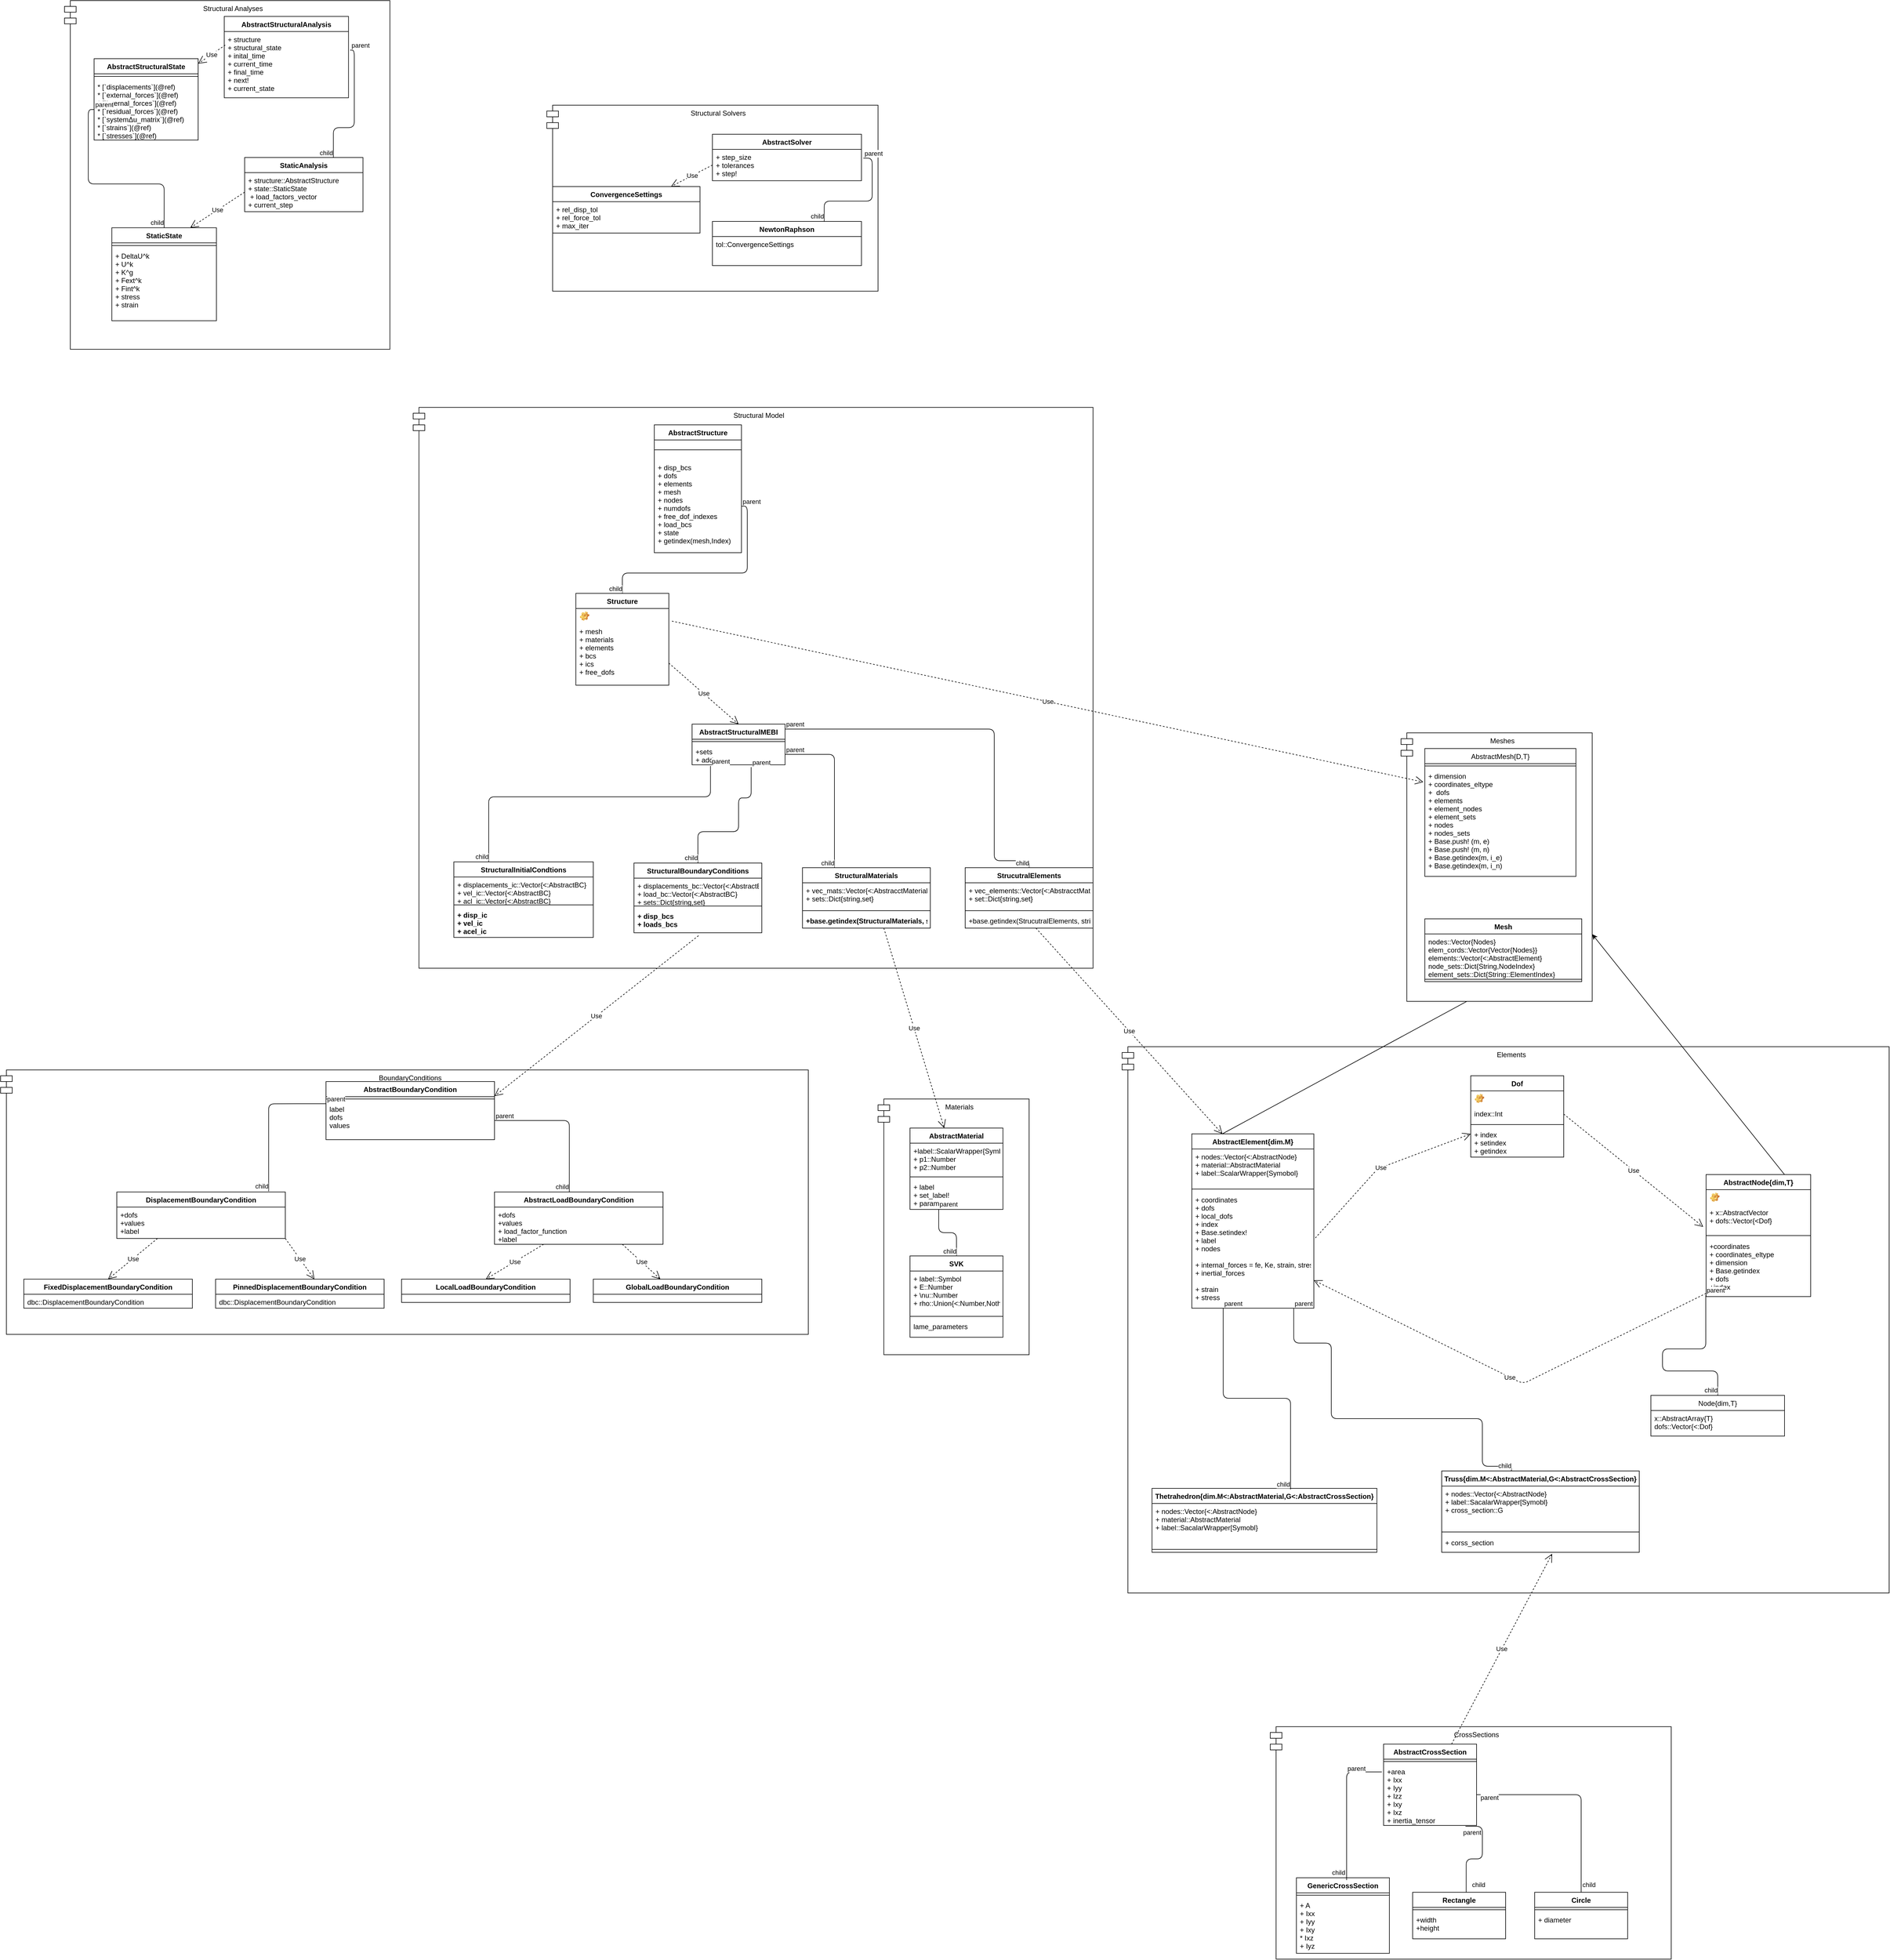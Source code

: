 <mxfile>
    <diagram id="p5oT_w4WisO8LpBpw2j3" name="Page-1">
        <mxGraphModel dx="3570" dy="2774" grid="1" gridSize="10" guides="1" tooltips="1" connect="1" arrows="1" fold="1" page="1" pageScale="1" pageWidth="850" pageHeight="1100" math="0" shadow="0">
            <root>
                <mxCell id="0"/>
                <mxCell id="1" parent="0"/>
                <mxCell id="379" value="Structural Model" style="shape=module;align=left;spacingLeft=20;align=center;verticalAlign=top;" parent="1" vertex="1">
                    <mxGeometry x="-610" y="-1100" width="1170" height="965" as="geometry"/>
                </mxCell>
                <mxCell id="227" value="BoundaryConditions&#10;" style="shape=module;align=left;spacingLeft=20;align=center;verticalAlign=top;" parent="1" vertex="1">
                    <mxGeometry x="-1320" y="40" width="1390" height="455" as="geometry"/>
                </mxCell>
                <mxCell id="138" value="Elements" style="shape=module;align=left;spacingLeft=20;align=center;verticalAlign=top;" parent="1" vertex="1">
                    <mxGeometry x="610" width="1320" height="940" as="geometry"/>
                </mxCell>
                <mxCell id="43" value="Dof" style="swimlane;fontStyle=1;align=center;verticalAlign=top;childLayout=stackLayout;horizontal=1;startSize=26;horizontalStack=0;resizeParent=1;resizeParentMax=0;resizeLast=0;collapsible=1;marginBottom=0;" parent="1" vertex="1">
                    <mxGeometry x="1210" y="50" width="160" height="140" as="geometry"/>
                </mxCell>
                <mxCell id="373" value="" style="label;fontStyle=0;strokeColor=none;fillColor=none;align=left;verticalAlign=top;overflow=hidden;spacingLeft=28;spacingRight=4;rotatable=0;points=[[0,0.5],[1,0.5]];portConstraint=eastwest;imageWidth=16;imageHeight=16;image=img/clipart/Gear_128x128.png" parent="43" vertex="1">
                    <mxGeometry y="26" width="160" height="26" as="geometry"/>
                </mxCell>
                <mxCell id="44" value="index::Int&#10;" style="text;strokeColor=none;fillColor=none;align=left;verticalAlign=top;spacingLeft=4;spacingRight=4;overflow=hidden;rotatable=0;points=[[0,0.5],[1,0.5]];portConstraint=eastwest;" parent="43" vertex="1">
                    <mxGeometry y="52" width="160" height="28" as="geometry"/>
                </mxCell>
                <mxCell id="45" value="" style="line;strokeWidth=1;fillColor=none;align=left;verticalAlign=middle;spacingTop=-1;spacingLeft=3;spacingRight=3;rotatable=0;labelPosition=right;points=[];portConstraint=eastwest;strokeColor=inherit;" parent="43" vertex="1">
                    <mxGeometry y="80" width="160" height="8" as="geometry"/>
                </mxCell>
                <mxCell id="46" value="+ index&#10;+ setindex&#10;+ getindex" style="text;strokeColor=none;fillColor=none;align=left;verticalAlign=top;spacingLeft=4;spacingRight=4;overflow=hidden;rotatable=0;points=[[0,0.5],[1,0.5]];portConstraint=eastwest;" parent="43" vertex="1">
                    <mxGeometry y="88" width="160" height="52" as="geometry"/>
                </mxCell>
                <mxCell id="151" style="edgeStyle=none;html=1;exitX=0.75;exitY=0;exitDx=0;exitDy=0;entryX=1;entryY=0.75;entryDx=0;entryDy=0;" parent="1" source="49" target="137" edge="1">
                    <mxGeometry relative="1" as="geometry"/>
                </mxCell>
                <mxCell id="49" value="AbstractNode{dim,T}" style="swimlane;fontStyle=1;align=center;verticalAlign=top;childLayout=stackLayout;horizontal=1;startSize=26;horizontalStack=0;resizeParent=1;resizeParentMax=0;resizeLast=0;collapsible=1;marginBottom=0;" parent="1" vertex="1">
                    <mxGeometry x="1615" y="220" width="180" height="210" as="geometry"/>
                </mxCell>
                <mxCell id="250" value="" style="label;fontStyle=0;strokeColor=none;fillColor=none;align=left;verticalAlign=top;overflow=hidden;spacingLeft=28;spacingRight=4;rotatable=0;points=[[0,0.5],[1,0.5]];portConstraint=eastwest;imageWidth=16;imageHeight=16;image=img/clipart/Gear_128x128.png" parent="49" vertex="1">
                    <mxGeometry y="26" width="180" height="26" as="geometry"/>
                </mxCell>
                <mxCell id="50" value="+ x::AbstractVector&#10;+ dofs::Vector{&lt;Dof}&#10;" style="text;strokeColor=none;fillColor=none;align=left;verticalAlign=top;spacingLeft=4;spacingRight=4;overflow=hidden;rotatable=0;points=[[0,0.5],[1,0.5]];portConstraint=eastwest;" parent="49" vertex="1">
                    <mxGeometry y="52" width="180" height="48" as="geometry"/>
                </mxCell>
                <mxCell id="51" value="" style="line;strokeWidth=1;fillColor=none;align=left;verticalAlign=middle;spacingTop=-1;spacingLeft=3;spacingRight=3;rotatable=0;labelPosition=right;points=[];portConstraint=eastwest;strokeColor=inherit;" parent="49" vertex="1">
                    <mxGeometry y="100" width="180" height="10" as="geometry"/>
                </mxCell>
                <mxCell id="52" value="+coordinates&#10;+ coordinates_eltype&#10;+ dimension&#10;+ Base.getindex&#10;+ dofs&#10;+index&#10;" style="text;strokeColor=none;fillColor=none;align=left;verticalAlign=top;spacingLeft=4;spacingRight=4;overflow=hidden;rotatable=0;points=[[0,0.5],[1,0.5]];portConstraint=eastwest;" parent="49" vertex="1">
                    <mxGeometry y="110" width="180" height="100" as="geometry"/>
                </mxCell>
                <mxCell id="57" value="Node{dim,T}" style="swimlane;fontStyle=0;childLayout=stackLayout;horizontal=1;startSize=26;fillColor=none;horizontalStack=0;resizeParent=1;resizeParentMax=0;resizeLast=0;collapsible=1;marginBottom=0;" parent="1" vertex="1">
                    <mxGeometry x="1520" y="600" width="230" height="70" as="geometry"/>
                </mxCell>
                <mxCell id="58" value="    x::AbstractArray{T}&#10;    dofs::Vector{&lt;:Dof}&#10;" style="text;strokeColor=none;fillColor=none;align=left;verticalAlign=top;spacingLeft=4;spacingRight=4;overflow=hidden;rotatable=0;points=[[0,0.5],[1,0.5]];portConstraint=eastwest;" parent="57" vertex="1">
                    <mxGeometry y="26" width="230" height="44" as="geometry"/>
                </mxCell>
                <mxCell id="144" style="edgeStyle=none;html=1;exitX=0.25;exitY=0;exitDx=0;exitDy=0;entryX=0.5;entryY=1;entryDx=0;entryDy=0;" parent="1" source="63" target="6" edge="1">
                    <mxGeometry relative="1" as="geometry">
                        <mxPoint x="1110" y="-90" as="targetPoint"/>
                    </mxGeometry>
                </mxCell>
                <mxCell id="63" value="AbstractElement{dim.M}" style="swimlane;fontStyle=1;align=center;verticalAlign=top;childLayout=stackLayout;horizontal=1;startSize=26;horizontalStack=0;resizeParent=1;resizeParentMax=0;resizeLast=0;collapsible=1;marginBottom=0;" parent="1" vertex="1">
                    <mxGeometry x="730" y="150" width="210" height="300" as="geometry"/>
                </mxCell>
                <mxCell id="64" value="+ nodes::Vector{&lt;:AbstractNode}&#10;+ material::AbstractMaterial&#10;+ label::ScalarWrapper{Symobol}" style="text;strokeColor=none;fillColor=none;align=left;verticalAlign=top;spacingLeft=4;spacingRight=4;overflow=hidden;rotatable=0;points=[[0,0.5],[1,0.5]];portConstraint=eastwest;" parent="63" vertex="1">
                    <mxGeometry y="26" width="210" height="64" as="geometry"/>
                </mxCell>
                <mxCell id="65" value="" style="line;strokeWidth=1;fillColor=none;align=left;verticalAlign=middle;spacingTop=-1;spacingLeft=3;spacingRight=3;rotatable=0;labelPosition=right;points=[];portConstraint=eastwest;strokeColor=inherit;" parent="63" vertex="1">
                    <mxGeometry y="90" width="210" height="10" as="geometry"/>
                </mxCell>
                <mxCell id="66" value="+ coordinates&#10;+ dofs&#10;+ local_dofs&#10;+ index&#10;+ Base.setindex!&#10;+ label&#10;+ nodes&#10;&#10;+ internal_forces = fe, Ke, strain, stress&#10;+ inertial_forces&#10;&#10;+ strain&#10;+ stress&#10;" style="text;strokeColor=none;fillColor=none;align=left;verticalAlign=top;spacingLeft=4;spacingRight=4;overflow=hidden;rotatable=0;points=[[0,0.5],[1,0.5]];portConstraint=eastwest;fontStyle=0" parent="63" vertex="1">
                    <mxGeometry y="100" width="210" height="200" as="geometry"/>
                </mxCell>
                <mxCell id="68" value="Truss{dim.M&lt;:AbstractMaterial,G&lt;:AbstractCrossSection}" style="swimlane;fontStyle=1;align=center;verticalAlign=top;childLayout=stackLayout;horizontal=1;startSize=26;horizontalStack=0;resizeParent=1;resizeParentMax=0;resizeLast=0;collapsible=1;marginBottom=0;" parent="1" vertex="1">
                    <mxGeometry x="1160" y="730" width="340" height="140" as="geometry"/>
                </mxCell>
                <mxCell id="69" value="+ nodes::Vector{&lt;:AbstractNode}&#10;+ label::SacalarWrapper[Symobl}&#10;+ cross_section::G" style="text;strokeColor=none;fillColor=none;align=left;verticalAlign=top;spacingLeft=4;spacingRight=4;overflow=hidden;rotatable=0;points=[[0,0.5],[1,0.5]];portConstraint=eastwest;" parent="68" vertex="1">
                    <mxGeometry y="26" width="340" height="74" as="geometry"/>
                </mxCell>
                <mxCell id="70" value="" style="line;strokeWidth=1;fillColor=none;align=left;verticalAlign=middle;spacingTop=-1;spacingLeft=3;spacingRight=3;rotatable=0;labelPosition=right;points=[];portConstraint=eastwest;strokeColor=inherit;" parent="68" vertex="1">
                    <mxGeometry y="100" width="340" height="10" as="geometry"/>
                </mxCell>
                <mxCell id="71" value="+ corss_section" style="text;strokeColor=none;fillColor=none;align=left;verticalAlign=top;spacingLeft=4;spacingRight=4;overflow=hidden;rotatable=0;points=[[0,0.5],[1,0.5]];portConstraint=eastwest;fontStyle=0" parent="68" vertex="1">
                    <mxGeometry y="110" width="340" height="30" as="geometry"/>
                </mxCell>
                <mxCell id="126" value="Thetrahedron{dim.M&lt;:AbstractMaterial,G&lt;:AbstractCrossSection}" style="swimlane;fontStyle=1;align=center;verticalAlign=top;childLayout=stackLayout;horizontal=1;startSize=26;horizontalStack=0;resizeParent=1;resizeParentMax=0;resizeLast=0;collapsible=1;marginBottom=0;" parent="1" vertex="1">
                    <mxGeometry x="661.5" y="760" width="387" height="110" as="geometry">
                        <mxRectangle x="661.5" y="760" width="420" height="30" as="alternateBounds"/>
                    </mxGeometry>
                </mxCell>
                <mxCell id="127" value="+ nodes::Vector{&lt;:AbstractNode}&#10;+ material::AbstractMaterial&#10;+ label::SacalarWrapper[Symobl}" style="text;strokeColor=none;fillColor=none;align=left;verticalAlign=top;spacingLeft=4;spacingRight=4;overflow=hidden;rotatable=0;points=[[0,0.5],[1,0.5]];portConstraint=eastwest;" parent="126" vertex="1">
                    <mxGeometry y="26" width="387" height="74" as="geometry"/>
                </mxCell>
                <mxCell id="128" value="" style="line;strokeWidth=1;fillColor=none;align=left;verticalAlign=middle;spacingTop=-1;spacingLeft=3;spacingRight=3;rotatable=0;labelPosition=right;points=[];portConstraint=eastwest;strokeColor=inherit;" parent="126" vertex="1">
                    <mxGeometry y="100" width="387" height="10" as="geometry"/>
                </mxCell>
                <mxCell id="156" value="AbstractStructuralMEBI" style="swimlane;fontStyle=1;align=center;verticalAlign=top;childLayout=stackLayout;horizontal=1;startSize=26;horizontalStack=0;resizeParent=1;resizeParentMax=0;resizeLast=0;collapsible=1;marginBottom=0;" parent="1" vertex="1">
                    <mxGeometry x="-130" y="-555" width="160" height="70" as="geometry"/>
                </mxCell>
                <mxCell id="158" value="" style="line;strokeWidth=1;fillColor=none;align=left;verticalAlign=middle;spacingTop=-1;spacingLeft=3;spacingRight=3;rotatable=0;labelPosition=right;points=[];portConstraint=eastwest;strokeColor=inherit;" parent="156" vertex="1">
                    <mxGeometry y="26" width="160" height="8" as="geometry"/>
                </mxCell>
                <mxCell id="159" value="+sets&#10;+ add_set" style="text;strokeColor=none;fillColor=none;align=left;verticalAlign=top;spacingLeft=4;spacingRight=4;overflow=hidden;rotatable=0;points=[[0,0.5],[1,0.5]];portConstraint=eastwest;" parent="156" vertex="1">
                    <mxGeometry y="34" width="160" height="36" as="geometry"/>
                </mxCell>
                <mxCell id="165" value="" style="group" parent="1" vertex="1" connectable="0">
                    <mxGeometry x="865" y="1170" width="690" height="400" as="geometry"/>
                </mxCell>
                <mxCell id="124" value="CrossSections" style="shape=module;align=left;spacingLeft=20;align=center;verticalAlign=top;" parent="165" vertex="1">
                    <mxGeometry width="690" height="400" as="geometry"/>
                </mxCell>
                <mxCell id="104" value="AbstractCrossSection" style="swimlane;fontStyle=1;align=center;verticalAlign=top;childLayout=stackLayout;horizontal=1;startSize=26;horizontalStack=0;resizeParent=1;resizeParentMax=0;resizeLast=0;collapsible=1;marginBottom=0;" parent="165" vertex="1">
                    <mxGeometry x="195" y="30" width="160" height="140" as="geometry"/>
                </mxCell>
                <mxCell id="106" value="" style="line;strokeWidth=1;fillColor=none;align=left;verticalAlign=middle;spacingTop=-1;spacingLeft=3;spacingRight=3;rotatable=0;labelPosition=right;points=[];portConstraint=eastwest;strokeColor=inherit;" parent="104" vertex="1">
                    <mxGeometry y="26" width="160" height="8" as="geometry"/>
                </mxCell>
                <mxCell id="107" value="+area&#10;+ Ixx&#10;+ Iyy&#10;+ Izz&#10;+ Ixy&#10;+ Ixz&#10;+ inertia_tensor&#10;" style="text;strokeColor=none;fillColor=none;align=left;verticalAlign=top;spacingLeft=4;spacingRight=4;overflow=hidden;rotatable=0;points=[[0,0.5],[1,0.5]];portConstraint=eastwest;" parent="104" vertex="1">
                    <mxGeometry y="34" width="160" height="106" as="geometry"/>
                </mxCell>
                <mxCell id="108" value="GenericCrossSection" style="swimlane;fontStyle=1;align=center;verticalAlign=top;childLayout=stackLayout;horizontal=1;startSize=26;horizontalStack=0;resizeParent=1;resizeParentMax=0;resizeLast=0;collapsible=1;marginBottom=0;" parent="165" vertex="1">
                    <mxGeometry x="45" y="260" width="160" height="130" as="geometry"/>
                </mxCell>
                <mxCell id="109" value="" style="line;strokeWidth=1;fillColor=none;align=left;verticalAlign=middle;spacingTop=-1;spacingLeft=3;spacingRight=3;rotatable=0;labelPosition=right;points=[];portConstraint=eastwest;strokeColor=inherit;" parent="108" vertex="1">
                    <mxGeometry y="26" width="160" height="8" as="geometry"/>
                </mxCell>
                <mxCell id="110" value="+ A&#10;+ Ixx&#10;+ Iyy&#10;+ Ixy&#10;* Ixz&#10;+ Iyz" style="text;strokeColor=none;fillColor=none;align=left;verticalAlign=top;spacingLeft=4;spacingRight=4;overflow=hidden;rotatable=0;points=[[0,0.5],[1,0.5]];portConstraint=eastwest;" parent="108" vertex="1">
                    <mxGeometry y="34" width="160" height="96" as="geometry"/>
                </mxCell>
                <mxCell id="112" value="Rectangle" style="swimlane;fontStyle=1;align=center;verticalAlign=top;childLayout=stackLayout;horizontal=1;startSize=26;horizontalStack=0;resizeParent=1;resizeParentMax=0;resizeLast=0;collapsible=1;marginBottom=0;" parent="165" vertex="1">
                    <mxGeometry x="245" y="285" width="160" height="80" as="geometry"/>
                </mxCell>
                <mxCell id="113" value="" style="line;strokeWidth=1;fillColor=none;align=left;verticalAlign=middle;spacingTop=-1;spacingLeft=3;spacingRight=3;rotatable=0;labelPosition=right;points=[];portConstraint=eastwest;strokeColor=inherit;" parent="112" vertex="1">
                    <mxGeometry y="26" width="160" height="8" as="geometry"/>
                </mxCell>
                <mxCell id="114" value="+width&#10;+height" style="text;strokeColor=none;fillColor=none;align=left;verticalAlign=top;spacingLeft=4;spacingRight=4;overflow=hidden;rotatable=0;points=[[0,0.5],[1,0.5]];portConstraint=eastwest;" parent="112" vertex="1">
                    <mxGeometry y="34" width="160" height="46" as="geometry"/>
                </mxCell>
                <mxCell id="116" value="Circle" style="swimlane;fontStyle=1;align=center;verticalAlign=top;childLayout=stackLayout;horizontal=1;startSize=26;horizontalStack=0;resizeParent=1;resizeParentMax=0;resizeLast=0;collapsible=1;marginBottom=0;" parent="165" vertex="1">
                    <mxGeometry x="455" y="285" width="160" height="80" as="geometry"/>
                </mxCell>
                <mxCell id="117" value="" style="line;strokeWidth=1;fillColor=none;align=left;verticalAlign=middle;spacingTop=-1;spacingLeft=3;spacingRight=3;rotatable=0;labelPosition=right;points=[];portConstraint=eastwest;strokeColor=inherit;" parent="116" vertex="1">
                    <mxGeometry y="26" width="160" height="8" as="geometry"/>
                </mxCell>
                <mxCell id="118" value="+ diameter" style="text;strokeColor=none;fillColor=none;align=left;verticalAlign=top;spacingLeft=4;spacingRight=4;overflow=hidden;rotatable=0;points=[[0,0.5],[1,0.5]];portConstraint=eastwest;" parent="116" vertex="1">
                    <mxGeometry y="34" width="160" height="46" as="geometry"/>
                </mxCell>
                <mxCell id="312" value="" style="endArrow=none;html=1;edgeStyle=orthogonalEdgeStyle;entryX=-0.019;entryY=0.131;entryDx=0;entryDy=0;entryPerimeter=0;exitX=0.54;exitY=0.031;exitDx=0;exitDy=0;exitPerimeter=0;" parent="165" source="108" target="107" edge="1">
                    <mxGeometry relative="1" as="geometry">
                        <mxPoint x="160" as="sourcePoint"/>
                        <mxPoint x="320" as="targetPoint"/>
                    </mxGeometry>
                </mxCell>
                <mxCell id="313" value="parent" style="edgeLabel;resizable=0;html=1;align=left;verticalAlign=bottom;" parent="312" connectable="0" vertex="1">
                    <mxGeometry x="-1" relative="1" as="geometry">
                        <mxPoint y="-184" as="offset"/>
                    </mxGeometry>
                </mxCell>
                <mxCell id="314" value="child" style="edgeLabel;resizable=0;html=1;align=right;verticalAlign=bottom;" parent="312" connectable="0" vertex="1">
                    <mxGeometry x="1" relative="1" as="geometry">
                        <mxPoint x="-62" y="182" as="offset"/>
                    </mxGeometry>
                </mxCell>
                <mxCell id="315" value="" style="endArrow=none;html=1;edgeStyle=orthogonalEdgeStyle;entryX=0.881;entryY=1.014;entryDx=0;entryDy=0;entryPerimeter=0;exitX=0.576;exitY=0.003;exitDx=0;exitDy=0;exitPerimeter=0;" parent="165" source="112" target="107" edge="1">
                    <mxGeometry relative="1" as="geometry">
                        <mxPoint x="141.4" y="274.03" as="sourcePoint"/>
                        <mxPoint x="201.96" y="87.886" as="targetPoint"/>
                    </mxGeometry>
                </mxCell>
                <mxCell id="316" value="parent" style="edgeLabel;resizable=0;html=1;align=left;verticalAlign=bottom;" parent="315" connectable="0" vertex="1">
                    <mxGeometry x="-1" relative="1" as="geometry">
                        <mxPoint x="-7" y="-95" as="offset"/>
                    </mxGeometry>
                </mxCell>
                <mxCell id="317" value="child" style="edgeLabel;resizable=0;html=1;align=right;verticalAlign=bottom;" parent="315" connectable="0" vertex="1">
                    <mxGeometry x="1" relative="1" as="geometry">
                        <mxPoint x="34" y="109" as="offset"/>
                    </mxGeometry>
                </mxCell>
                <mxCell id="318" value="" style="endArrow=none;html=1;edgeStyle=orthogonalEdgeStyle;entryX=1;entryY=0.5;entryDx=0;entryDy=0;exitX=0.5;exitY=0;exitDx=0;exitDy=0;" parent="165" source="116" target="107" edge="1">
                    <mxGeometry relative="1" as="geometry">
                        <mxPoint x="347.16" y="295.24" as="sourcePoint"/>
                        <mxPoint x="345.96" y="181.484" as="targetPoint"/>
                    </mxGeometry>
                </mxCell>
                <mxCell id="319" value="parent" style="edgeLabel;resizable=0;html=1;align=left;verticalAlign=bottom;" parent="318" connectable="0" vertex="1">
                    <mxGeometry x="-1" relative="1" as="geometry">
                        <mxPoint x="-175" y="-155" as="offset"/>
                    </mxGeometry>
                </mxCell>
                <mxCell id="320" value="child" style="edgeLabel;resizable=0;html=1;align=right;verticalAlign=bottom;" parent="318" connectable="0" vertex="1">
                    <mxGeometry x="1" relative="1" as="geometry">
                        <mxPoint x="205" y="163" as="offset"/>
                    </mxGeometry>
                </mxCell>
                <mxCell id="173" value="StructuralMaterials" style="swimlane;fontStyle=1;align=center;verticalAlign=top;childLayout=stackLayout;horizontal=1;startSize=26;horizontalStack=0;resizeParent=1;resizeParentMax=0;resizeLast=0;collapsible=1;marginBottom=0;" parent="1" vertex="1">
                    <mxGeometry x="60" y="-308" width="220" height="104" as="geometry"/>
                </mxCell>
                <mxCell id="174" value="+ vec_mats::Vector{&lt;:AbstracctMaterials}&#10;+ sets::Dict{string,set}" style="text;strokeColor=none;fillColor=none;align=left;verticalAlign=top;spacingLeft=4;spacingRight=4;overflow=hidden;rotatable=0;points=[[0,0.5],[1,0.5]];portConstraint=eastwest;" parent="173" vertex="1">
                    <mxGeometry y="26" width="220" height="44" as="geometry"/>
                </mxCell>
                <mxCell id="175" value="" style="line;strokeWidth=1;fillColor=none;align=left;verticalAlign=middle;spacingTop=-1;spacingLeft=3;spacingRight=3;rotatable=0;labelPosition=right;points=[];portConstraint=eastwest;strokeColor=inherit;" parent="173" vertex="1">
                    <mxGeometry y="70" width="220" height="8" as="geometry"/>
                </mxCell>
                <mxCell id="176" value="+base.getindex(StructuralMaterials, string)&#10;" style="text;strokeColor=none;fillColor=none;align=left;verticalAlign=top;spacingLeft=4;spacingRight=4;overflow=hidden;rotatable=0;points=[[0,0.5],[1,0.5]];portConstraint=eastwest;fontStyle=1" parent="173" vertex="1">
                    <mxGeometry y="78" width="220" height="26" as="geometry"/>
                </mxCell>
                <mxCell id="177" value="StrucutralElements" style="swimlane;fontStyle=1;align=center;verticalAlign=top;childLayout=stackLayout;horizontal=1;startSize=26;horizontalStack=0;resizeParent=1;resizeParentMax=0;resizeLast=0;collapsible=1;marginBottom=0;" parent="1" vertex="1">
                    <mxGeometry x="340" y="-308" width="220" height="104" as="geometry"/>
                </mxCell>
                <mxCell id="178" value="+ vec_elements::Vector{&lt;:AbstracctMaterials}&#10;+ set::Dict{string,set}" style="text;strokeColor=none;fillColor=none;align=left;verticalAlign=top;spacingLeft=4;spacingRight=4;overflow=hidden;rotatable=0;points=[[0,0.5],[1,0.5]];portConstraint=eastwest;" parent="177" vertex="1">
                    <mxGeometry y="26" width="220" height="44" as="geometry"/>
                </mxCell>
                <mxCell id="179" value="" style="line;strokeWidth=1;fillColor=none;align=left;verticalAlign=middle;spacingTop=-1;spacingLeft=3;spacingRight=3;rotatable=0;labelPosition=right;points=[];portConstraint=eastwest;strokeColor=inherit;" parent="177" vertex="1">
                    <mxGeometry y="70" width="220" height="8" as="geometry"/>
                </mxCell>
                <mxCell id="180" value="+base.getindex(StrucutralElements, string)&#10;" style="text;strokeColor=none;fillColor=none;align=left;verticalAlign=top;spacingLeft=4;spacingRight=4;overflow=hidden;rotatable=0;points=[[0,0.5],[1,0.5]];portConstraint=eastwest;" parent="177" vertex="1">
                    <mxGeometry y="78" width="220" height="26" as="geometry"/>
                </mxCell>
                <mxCell id="181" value="StructuralBoundaryConditions" style="swimlane;fontStyle=1;align=center;verticalAlign=top;childLayout=stackLayout;horizontal=1;startSize=26;horizontalStack=0;resizeParent=1;resizeParentMax=0;resizeLast=0;collapsible=1;marginBottom=0;" parent="1" vertex="1">
                    <mxGeometry x="-230" y="-316" width="220" height="120" as="geometry"/>
                </mxCell>
                <mxCell id="182" value="+ displacements_bc::Vector{&lt;:AbstractBC}&#10;+ load_bc::Vector{&lt;:AbstractBC}&#10;+ sets::Dict{string,set}" style="text;strokeColor=none;fillColor=none;align=left;verticalAlign=top;spacingLeft=4;spacingRight=4;overflow=hidden;rotatable=0;points=[[0,0.5],[1,0.5]];portConstraint=eastwest;" parent="181" vertex="1">
                    <mxGeometry y="26" width="220" height="44" as="geometry"/>
                </mxCell>
                <mxCell id="183" value="" style="line;strokeWidth=1;fillColor=none;align=left;verticalAlign=middle;spacingTop=-1;spacingLeft=3;spacingRight=3;rotatable=0;labelPosition=right;points=[];portConstraint=eastwest;strokeColor=inherit;" parent="181" vertex="1">
                    <mxGeometry y="70" width="220" height="8" as="geometry"/>
                </mxCell>
                <mxCell id="184" value="+ disp_bcs&#10;+ loads_bcs" style="text;strokeColor=none;fillColor=none;align=left;verticalAlign=top;spacingLeft=4;spacingRight=4;overflow=hidden;rotatable=0;points=[[0,0.5],[1,0.5]];portConstraint=eastwest;fontStyle=1" parent="181" vertex="1">
                    <mxGeometry y="78" width="220" height="42" as="geometry"/>
                </mxCell>
                <mxCell id="185" value="StructuralInitialCondtions" style="swimlane;fontStyle=1;align=center;verticalAlign=top;childLayout=stackLayout;horizontal=1;startSize=26;horizontalStack=0;resizeParent=1;resizeParentMax=0;resizeLast=0;collapsible=1;marginBottom=0;" parent="1" vertex="1">
                    <mxGeometry x="-540" y="-318" width="240" height="130" as="geometry"/>
                </mxCell>
                <mxCell id="186" value="+ displacements_ic::Vector{&lt;:AbstractBC}&#10;+ vel_ic::Vector{&lt;:AbstractBC}&#10;+ acl_ic::Vector{&lt;:AbstractBC}&#10;+ sets::Dict{string,set}" style="text;strokeColor=none;fillColor=none;align=left;verticalAlign=top;spacingLeft=4;spacingRight=4;overflow=hidden;rotatable=0;points=[[0,0.5],[1,0.5]];portConstraint=eastwest;" parent="185" vertex="1">
                    <mxGeometry y="26" width="240" height="44" as="geometry"/>
                </mxCell>
                <mxCell id="187" value="" style="line;strokeWidth=1;fillColor=none;align=left;verticalAlign=middle;spacingTop=-1;spacingLeft=3;spacingRight=3;rotatable=0;labelPosition=right;points=[];portConstraint=eastwest;strokeColor=inherit;" parent="185" vertex="1">
                    <mxGeometry y="70" width="240" height="8" as="geometry"/>
                </mxCell>
                <mxCell id="188" value="+ disp_ic&#10;+ vel_ic&#10;+ acel_ic" style="text;strokeColor=none;fillColor=none;align=left;verticalAlign=top;spacingLeft=4;spacingRight=4;overflow=hidden;rotatable=0;points=[[0,0.5],[1,0.5]];portConstraint=eastwest;fontStyle=1" parent="185" vertex="1">
                    <mxGeometry y="78" width="240" height="52" as="geometry"/>
                </mxCell>
                <mxCell id="191" value="AbstractBoundaryCondition" style="swimlane;fontStyle=1;align=center;verticalAlign=top;childLayout=stackLayout;horizontal=1;startSize=26;horizontalStack=0;resizeParent=1;resizeParentMax=0;resizeLast=0;collapsible=1;marginBottom=0;" parent="1" vertex="1">
                    <mxGeometry x="-760" y="60" width="290" height="100" as="geometry"/>
                </mxCell>
                <mxCell id="193" value="" style="line;strokeWidth=1;fillColor=none;align=left;verticalAlign=middle;spacingTop=-1;spacingLeft=3;spacingRight=3;rotatable=0;labelPosition=right;points=[];portConstraint=eastwest;strokeColor=inherit;" parent="191" vertex="1">
                    <mxGeometry y="26" width="290" height="8" as="geometry"/>
                </mxCell>
                <mxCell id="194" value="label&#10;dofs&#10;values" style="text;strokeColor=none;fillColor=none;align=left;verticalAlign=top;spacingLeft=4;spacingRight=4;overflow=hidden;rotatable=0;points=[[0,0.5],[1,0.5]];portConstraint=eastwest;" parent="191" vertex="1">
                    <mxGeometry y="34" width="290" height="66" as="geometry"/>
                </mxCell>
                <mxCell id="196" value="DisplacementBoundaryCondition" style="swimlane;fontStyle=1;align=center;verticalAlign=top;childLayout=stackLayout;horizontal=1;startSize=26;horizontalStack=0;resizeParent=1;resizeParentMax=0;resizeLast=0;collapsible=1;marginBottom=0;" parent="1" vertex="1">
                    <mxGeometry x="-1120" y="250" width="290" height="80" as="geometry"/>
                </mxCell>
                <mxCell id="198" value="+dofs&#10;+values&#10;+label" style="text;strokeColor=none;fillColor=none;align=left;verticalAlign=top;spacingLeft=4;spacingRight=4;overflow=hidden;rotatable=0;points=[[0,0.5],[1,0.5]];portConstraint=eastwest;" parent="196" vertex="1">
                    <mxGeometry y="26" width="290" height="54" as="geometry"/>
                </mxCell>
                <mxCell id="201" value="FixedDisplacementBoundaryCondition" style="swimlane;fontStyle=1;align=center;verticalAlign=top;childLayout=stackLayout;horizontal=1;startSize=26;horizontalStack=0;resizeParent=1;resizeParentMax=0;resizeLast=0;collapsible=1;marginBottom=0;" parent="1" vertex="1">
                    <mxGeometry x="-1280" y="400" width="290" height="50" as="geometry"/>
                </mxCell>
                <mxCell id="202" value="dbc::DisplacementBoundaryCondition" style="text;strokeColor=none;fillColor=none;align=left;verticalAlign=top;spacingLeft=4;spacingRight=4;overflow=hidden;rotatable=0;points=[[0,0.5],[1,0.5]];portConstraint=eastwest;" parent="201" vertex="1">
                    <mxGeometry y="26" width="290" height="24" as="geometry"/>
                </mxCell>
                <mxCell id="203" value="PinnedDisplacementBoundaryCondition" style="swimlane;fontStyle=1;align=center;verticalAlign=top;childLayout=stackLayout;horizontal=1;startSize=26;horizontalStack=0;resizeParent=1;resizeParentMax=0;resizeLast=0;collapsible=1;marginBottom=0;" parent="1" vertex="1">
                    <mxGeometry x="-950" y="400" width="290" height="50" as="geometry"/>
                </mxCell>
                <mxCell id="204" value="dbc::DisplacementBoundaryCondition" style="text;strokeColor=none;fillColor=none;align=left;verticalAlign=top;spacingLeft=4;spacingRight=4;overflow=hidden;rotatable=0;points=[[0,0.5],[1,0.5]];portConstraint=eastwest;" parent="203" vertex="1">
                    <mxGeometry y="26" width="290" height="24" as="geometry"/>
                </mxCell>
                <mxCell id="217" value="AbstractLoadBoundaryCondition" style="swimlane;fontStyle=1;align=center;verticalAlign=top;childLayout=stackLayout;horizontal=1;startSize=26;horizontalStack=0;resizeParent=1;resizeParentMax=0;resizeLast=0;collapsible=1;marginBottom=0;" parent="1" vertex="1">
                    <mxGeometry x="-470" y="250" width="290" height="90" as="geometry"/>
                </mxCell>
                <mxCell id="218" value="+dofs&#10;+values&#10;+ load_factor_function&#10;+label" style="text;strokeColor=none;fillColor=none;align=left;verticalAlign=top;spacingLeft=4;spacingRight=4;overflow=hidden;rotatable=0;points=[[0,0.5],[1,0.5]];portConstraint=eastwest;" parent="217" vertex="1">
                    <mxGeometry y="26" width="290" height="64" as="geometry"/>
                </mxCell>
                <mxCell id="219" value="LocalLoadBoundaryCondition" style="swimlane;fontStyle=1;align=center;verticalAlign=top;childLayout=stackLayout;horizontal=1;startSize=26;horizontalStack=0;resizeParent=1;resizeParentMax=0;resizeLast=0;collapsible=1;marginBottom=0;" parent="1" vertex="1">
                    <mxGeometry x="-630" y="400" width="290" height="40" as="geometry"/>
                </mxCell>
                <mxCell id="221" value="GlobalLoadBoundaryCondition" style="swimlane;fontStyle=1;align=center;verticalAlign=top;childLayout=stackLayout;horizontal=1;startSize=26;horizontalStack=0;resizeParent=1;resizeParentMax=0;resizeLast=0;collapsible=1;marginBottom=0;" parent="1" vertex="1">
                    <mxGeometry x="-300" y="400" width="290" height="40" as="geometry"/>
                </mxCell>
                <mxCell id="229" value="" style="group" parent="1" vertex="1" connectable="0">
                    <mxGeometry x="190" y="90" width="260" height="440" as="geometry"/>
                </mxCell>
                <mxCell id="103" value="Materials" style="shape=module;align=left;spacingLeft=20;align=center;verticalAlign=top;" parent="229" vertex="1">
                    <mxGeometry width="260" height="440" as="geometry"/>
                </mxCell>
                <mxCell id="94" value="AbstractMaterial" style="swimlane;fontStyle=1;align=center;verticalAlign=top;childLayout=stackLayout;horizontal=1;startSize=26;horizontalStack=0;resizeParent=1;resizeParentMax=0;resizeLast=0;collapsible=1;marginBottom=0;" parent="229" vertex="1">
                    <mxGeometry x="55" y="50" width="160" height="140" as="geometry"/>
                </mxCell>
                <mxCell id="95" value="+label::ScalarWrapper{Symbol}&#10;+ p1::Number&#10;+ p2::Number" style="text;strokeColor=none;fillColor=none;align=left;verticalAlign=top;spacingLeft=4;spacingRight=4;overflow=hidden;rotatable=0;points=[[0,0.5],[1,0.5]];portConstraint=eastwest;" parent="94" vertex="1">
                    <mxGeometry y="26" width="160" height="54" as="geometry"/>
                </mxCell>
                <mxCell id="96" value="" style="line;strokeWidth=1;fillColor=none;align=left;verticalAlign=middle;spacingTop=-1;spacingLeft=3;spacingRight=3;rotatable=0;labelPosition=right;points=[];portConstraint=eastwest;strokeColor=inherit;" parent="94" vertex="1">
                    <mxGeometry y="80" width="160" height="8" as="geometry"/>
                </mxCell>
                <mxCell id="97" value="+ label&#10;+ set_label!&#10;+ parameters" style="text;strokeColor=none;fillColor=none;align=left;verticalAlign=top;spacingLeft=4;spacingRight=4;overflow=hidden;rotatable=0;points=[[0,0.5],[1,0.5]];portConstraint=eastwest;" parent="94" vertex="1">
                    <mxGeometry y="88" width="160" height="52" as="geometry"/>
                </mxCell>
                <mxCell id="98" value="SVK&#10;" style="swimlane;fontStyle=1;align=center;verticalAlign=top;childLayout=stackLayout;horizontal=1;startSize=26;horizontalStack=0;resizeParent=1;resizeParentMax=0;resizeLast=0;collapsible=1;marginBottom=0;" parent="229" vertex="1">
                    <mxGeometry x="55" y="270" width="160" height="140" as="geometry"/>
                </mxCell>
                <mxCell id="99" value="+ label::Symbol&#10;+ E::Number&#10;+ \nu::Number&#10;+ rho::Union{&lt;:Number,Nothing}" style="text;strokeColor=none;fillColor=none;align=left;verticalAlign=top;spacingLeft=4;spacingRight=4;overflow=hidden;rotatable=0;points=[[0,0.5],[1,0.5]];portConstraint=eastwest;" parent="98" vertex="1">
                    <mxGeometry y="26" width="160" height="74" as="geometry"/>
                </mxCell>
                <mxCell id="100" value="" style="line;strokeWidth=1;fillColor=none;align=left;verticalAlign=middle;spacingTop=-1;spacingLeft=3;spacingRight=3;rotatable=0;labelPosition=right;points=[];portConstraint=eastwest;strokeColor=inherit;" parent="98" vertex="1">
                    <mxGeometry y="100" width="160" height="8" as="geometry"/>
                </mxCell>
                <mxCell id="101" value="lame_parameters" style="text;strokeColor=none;fillColor=none;align=left;verticalAlign=top;spacingLeft=4;spacingRight=4;overflow=hidden;rotatable=0;points=[[0,0.5],[1,0.5]];portConstraint=eastwest;" parent="98" vertex="1">
                    <mxGeometry y="108" width="160" height="32" as="geometry"/>
                </mxCell>
                <mxCell id="309" value="" style="endArrow=none;html=1;edgeStyle=orthogonalEdgeStyle;exitX=0.309;exitY=0.993;exitDx=0;exitDy=0;exitPerimeter=0;" parent="229" source="97" target="98" edge="1">
                    <mxGeometry relative="1" as="geometry">
                        <mxPoint x="110" y="210" as="sourcePoint"/>
                        <mxPoint x="270" y="210" as="targetPoint"/>
                    </mxGeometry>
                </mxCell>
                <mxCell id="310" value="parent" style="edgeLabel;resizable=0;html=1;align=left;verticalAlign=bottom;" parent="309" connectable="0" vertex="1">
                    <mxGeometry x="-1" relative="1" as="geometry"/>
                </mxCell>
                <mxCell id="311" value="child" style="edgeLabel;resizable=0;html=1;align=right;verticalAlign=bottom;" parent="309" connectable="0" vertex="1">
                    <mxGeometry x="1" relative="1" as="geometry"/>
                </mxCell>
                <mxCell id="230" value="" style="group" parent="1" vertex="1" connectable="0">
                    <mxGeometry x="1090" y="-540" width="329" height="462" as="geometry"/>
                </mxCell>
                <mxCell id="137" value="Meshes" style="shape=module;align=left;spacingLeft=20;align=center;verticalAlign=top;" parent="230" vertex="1">
                    <mxGeometry width="329" height="462" as="geometry"/>
                </mxCell>
                <mxCell id="6" value="Mesh" style="swimlane;fontStyle=1;align=center;verticalAlign=top;childLayout=stackLayout;horizontal=1;startSize=26;horizontalStack=0;resizeParent=1;resizeParentMax=0;resizeLast=0;collapsible=1;marginBottom=0;" parent="230" vertex="1">
                    <mxGeometry x="41" y="320" width="270" height="108" as="geometry"/>
                </mxCell>
                <mxCell id="7" value="nodes::Vector{Nodes}&#10;elem_cords::Vector{Vector{Nodes}}&#10;elements::Vector{&lt;:AbstractElement}&#10;node_sets::Dict{String,NodeIndex}&#10;element_sets::Dict{String::ElementIndex}&#10;" style="text;strokeColor=none;fillColor=none;align=left;verticalAlign=top;spacingLeft=4;spacingRight=4;overflow=hidden;rotatable=0;points=[[0,0.5],[1,0.5]];portConstraint=eastwest;" parent="6" vertex="1">
                    <mxGeometry y="26" width="270" height="74" as="geometry"/>
                </mxCell>
                <mxCell id="8" value="" style="line;strokeWidth=1;fillColor=none;align=left;verticalAlign=middle;spacingTop=-1;spacingLeft=3;spacingRight=3;rotatable=0;labelPosition=right;points=[];portConstraint=eastwest;strokeColor=inherit;" parent="6" vertex="1">
                    <mxGeometry y="100" width="270" height="8" as="geometry"/>
                </mxCell>
                <mxCell id="12" value="AbstractMesh{D,T}" style="swimlane;fontStyle=0;align=center;verticalAlign=top;childLayout=stackLayout;horizontal=1;startSize=26;horizontalStack=0;resizeParent=1;resizeParentMax=0;resizeLast=0;collapsible=1;marginBottom=0;" parent="230" vertex="1">
                    <mxGeometry x="41" y="27" width="260" height="220" as="geometry">
                        <mxRectangle x="190" y="7" width="140" height="30" as="alternateBounds"/>
                    </mxGeometry>
                </mxCell>
                <mxCell id="14" value="" style="line;strokeWidth=1;fillColor=none;align=left;verticalAlign=middle;spacingTop=-1;spacingLeft=3;spacingRight=3;rotatable=0;labelPosition=right;points=[];portConstraint=eastwest;strokeColor=inherit;" parent="12" vertex="1">
                    <mxGeometry y="26" width="260" height="8" as="geometry"/>
                </mxCell>
                <mxCell id="15" value="+ dimension&#10;+ coordinates_eltype&#10;+  dofs&#10;+ elements&#10;+ element_nodes&#10;+ element_sets &#10;+ nodes&#10;+ nodes_sets&#10;+ Base.push! (m, e)&#10;+ Base.push! (m, n)&#10;+ Base.getindex(m, i_e)&#10;+ Base.getindex(m, i_n)" style="text;strokeColor=none;fillColor=none;align=left;verticalAlign=top;spacingLeft=4;spacingRight=4;overflow=hidden;rotatable=0;points=[[0,0.5],[1,0.5]];portConstraint=eastwest;" parent="12" vertex="1">
                    <mxGeometry y="34" width="260" height="186" as="geometry"/>
                </mxCell>
                <mxCell id="244" value="Structure" style="swimlane;fontStyle=1;align=center;verticalAlign=top;childLayout=stackLayout;horizontal=1;startSize=26;horizontalStack=0;resizeParent=1;resizeParentMax=0;resizeLast=0;collapsible=1;marginBottom=0;" parent="1" vertex="1">
                    <mxGeometry x="-330" y="-780" width="160" height="158" as="geometry"/>
                </mxCell>
                <mxCell id="247" value="" style="label;fontStyle=0;strokeColor=none;fillColor=none;align=left;verticalAlign=top;overflow=hidden;spacingLeft=28;spacingRight=4;rotatable=0;points=[[0,0.5],[1,0.5]];portConstraint=eastwest;imageWidth=16;imageHeight=16;image=img/clipart/Gear_128x128.png" parent="244" vertex="1">
                    <mxGeometry y="26" width="160" height="26" as="geometry"/>
                </mxCell>
                <mxCell id="246" value="+ mesh&#10;+ materials&#10;+ elements&#10;+ bcs&#10;+ ics&#10;+ free_dofs&#10;" style="text;strokeColor=none;fillColor=none;align=left;verticalAlign=top;spacingLeft=4;spacingRight=4;overflow=hidden;rotatable=0;points=[[0,0.5],[1,0.5]];portConstraint=eastwest;" parent="244" vertex="1">
                    <mxGeometry y="52" width="160" height="106" as="geometry"/>
                </mxCell>
                <mxCell id="255" value="Use" style="endArrow=open;endSize=12;dashed=1;html=1;exitX=1.033;exitY=-0.04;exitDx=0;exitDy=0;entryX=-0.01;entryY=0.127;entryDx=0;entryDy=0;entryPerimeter=0;exitPerimeter=0;" parent="1" source="246" target="15" edge="1">
                    <mxGeometry width="160" relative="1" as="geometry">
                        <mxPoint x="-320" y="-657" as="sourcePoint"/>
                        <mxPoint x="572.203" y="-650" as="targetPoint"/>
                    </mxGeometry>
                </mxCell>
                <mxCell id="256" value="Use" style="endArrow=open;endSize=12;dashed=1;html=1;exitX=1.033;exitY=-0.04;exitDx=0;exitDy=0;entryX=0.5;entryY=0;entryDx=0;entryDy=0;exitPerimeter=0;" parent="1" target="156" edge="1">
                    <mxGeometry width="160" relative="1" as="geometry">
                        <mxPoint x="-170.0" y="-660" as="sourcePoint"/>
                        <mxPoint x="773.12" y="-531.138" as="targetPoint"/>
                    </mxGeometry>
                </mxCell>
                <mxCell id="257" value="AbstractStructure" style="swimlane;fontStyle=1;align=center;verticalAlign=top;childLayout=stackLayout;horizontal=1;startSize=26;horizontalStack=0;resizeParent=1;resizeParentMax=0;resizeLast=0;collapsible=1;marginBottom=0;" parent="1" vertex="1">
                    <mxGeometry x="-195" y="-1070" width="150" height="220" as="geometry"/>
                </mxCell>
                <mxCell id="258" value="" style="line;strokeWidth=1;fillColor=none;align=left;verticalAlign=middle;spacingTop=-1;spacingLeft=3;spacingRight=3;rotatable=0;labelPosition=right;points=[];portConstraint=eastwest;strokeColor=inherit;" parent="257" vertex="1">
                    <mxGeometry y="26" width="150" height="34" as="geometry"/>
                </mxCell>
                <mxCell id="263" value="+ disp_bcs&#10;+ dofs&#10;+ elements&#10;+ mesh&#10;+ nodes&#10;+ numdofs&#10;+ free_dof_indexes&#10;+ load_bcs&#10;+ state&#10;+ getindex(mesh,Index)" style="text;strokeColor=none;fillColor=none;align=left;verticalAlign=top;spacingLeft=4;spacingRight=4;overflow=hidden;rotatable=0;points=[[0,0.5],[1,0.5]];portConstraint=eastwest;" parent="257" vertex="1">
                    <mxGeometry y="60" width="150" height="160" as="geometry"/>
                </mxCell>
                <mxCell id="264" value="" style="endArrow=none;html=1;edgeStyle=orthogonalEdgeStyle;entryX=0.5;entryY=0;entryDx=0;entryDy=0;exitX=1;exitY=0.5;exitDx=0;exitDy=0;" parent="1" source="263" target="244" edge="1">
                    <mxGeometry relative="1" as="geometry">
                        <mxPoint x="-300" y="-800" as="sourcePoint"/>
                        <mxPoint x="-140" y="-800" as="targetPoint"/>
                    </mxGeometry>
                </mxCell>
                <mxCell id="265" value="parent" style="edgeLabel;resizable=0;html=1;align=left;verticalAlign=bottom;" parent="264" connectable="0" vertex="1">
                    <mxGeometry x="-1" relative="1" as="geometry"/>
                </mxCell>
                <mxCell id="266" value="child" style="edgeLabel;resizable=0;html=1;align=right;verticalAlign=bottom;" parent="264" connectable="0" vertex="1">
                    <mxGeometry x="1" relative="1" as="geometry"/>
                </mxCell>
                <mxCell id="267" value="" style="endArrow=none;html=1;edgeStyle=orthogonalEdgeStyle;entryX=0.25;entryY=0;entryDx=0;entryDy=0;exitX=0.198;exitY=1.056;exitDx=0;exitDy=0;exitPerimeter=0;" parent="1" source="159" target="185" edge="1">
                    <mxGeometry relative="1" as="geometry">
                        <mxPoint x="-260" y="-410" as="sourcePoint"/>
                        <mxPoint x="-100" y="-410" as="targetPoint"/>
                        <Array as="points">
                            <mxPoint x="-98" y="-430"/>
                            <mxPoint x="-480" y="-430"/>
                        </Array>
                    </mxGeometry>
                </mxCell>
                <mxCell id="268" value="parent" style="edgeLabel;resizable=0;html=1;align=left;verticalAlign=bottom;" parent="267" connectable="0" vertex="1">
                    <mxGeometry x="-1" relative="1" as="geometry"/>
                </mxCell>
                <mxCell id="269" value="child" style="edgeLabel;resizable=0;html=1;align=right;verticalAlign=bottom;" parent="267" connectable="0" vertex="1">
                    <mxGeometry x="1" relative="1" as="geometry"/>
                </mxCell>
                <mxCell id="270" value="" style="endArrow=none;html=1;edgeStyle=orthogonalEdgeStyle;entryX=0.5;entryY=0;entryDx=0;entryDy=0;exitX=0.198;exitY=1.056;exitDx=0;exitDy=0;exitPerimeter=0;" parent="1" target="181" edge="1">
                    <mxGeometry relative="1" as="geometry">
                        <mxPoint x="-28.32" y="-480.984" as="sourcePoint"/>
                        <mxPoint x="-410" y="-316.0" as="targetPoint"/>
                        <Array as="points">
                            <mxPoint x="-28" y="-428"/>
                            <mxPoint x="-50" y="-428"/>
                            <mxPoint x="-50" y="-370"/>
                            <mxPoint x="-120" y="-370"/>
                        </Array>
                    </mxGeometry>
                </mxCell>
                <mxCell id="271" value="parent" style="edgeLabel;resizable=0;html=1;align=left;verticalAlign=bottom;" parent="270" connectable="0" vertex="1">
                    <mxGeometry x="-1" relative="1" as="geometry"/>
                </mxCell>
                <mxCell id="272" value="child" style="edgeLabel;resizable=0;html=1;align=right;verticalAlign=bottom;" parent="270" connectable="0" vertex="1">
                    <mxGeometry x="1" relative="1" as="geometry"/>
                </mxCell>
                <mxCell id="276" value="" style="endArrow=none;html=1;edgeStyle=orthogonalEdgeStyle;exitX=1;exitY=0.5;exitDx=0;exitDy=0;entryX=0.25;entryY=0;entryDx=0;entryDy=0;" parent="1" source="159" target="173" edge="1">
                    <mxGeometry relative="1" as="geometry">
                        <mxPoint x="-30" y="-410" as="sourcePoint"/>
                        <mxPoint x="150" y="-320" as="targetPoint"/>
                    </mxGeometry>
                </mxCell>
                <mxCell id="277" value="parent" style="edgeLabel;resizable=0;html=1;align=left;verticalAlign=bottom;" parent="276" connectable="0" vertex="1">
                    <mxGeometry x="-1" relative="1" as="geometry"/>
                </mxCell>
                <mxCell id="278" value="child" style="edgeLabel;resizable=0;html=1;align=right;verticalAlign=bottom;" parent="276" connectable="0" vertex="1">
                    <mxGeometry x="1" relative="1" as="geometry"/>
                </mxCell>
                <mxCell id="279" value="" style="endArrow=none;html=1;edgeStyle=orthogonalEdgeStyle;exitX=1;exitY=0.5;exitDx=0;exitDy=0;entryX=0.5;entryY=0;entryDx=0;entryDy=0;" parent="1" target="177" edge="1">
                    <mxGeometry relative="1" as="geometry">
                        <mxPoint x="30" y="-546.5" as="sourcePoint"/>
                        <mxPoint x="440" y="-320" as="targetPoint"/>
                        <Array as="points">
                            <mxPoint x="390" y="-547"/>
                            <mxPoint x="390" y="-320"/>
                            <mxPoint x="450" y="-320"/>
                        </Array>
                    </mxGeometry>
                </mxCell>
                <mxCell id="280" value="parent" style="edgeLabel;resizable=0;html=1;align=left;verticalAlign=bottom;" parent="279" connectable="0" vertex="1">
                    <mxGeometry x="-1" relative="1" as="geometry"/>
                </mxCell>
                <mxCell id="281" value="child" style="edgeLabel;resizable=0;html=1;align=right;verticalAlign=bottom;" parent="279" connectable="0" vertex="1">
                    <mxGeometry x="1" relative="1" as="geometry"/>
                </mxCell>
                <mxCell id="291" value="Use" style="endArrow=open;endSize=12;dashed=1;html=1;exitX=1.012;exitY=0.396;exitDx=0;exitDy=0;exitPerimeter=0;" parent="1" source="66" target="43" edge="1">
                    <mxGeometry width="160" relative="1" as="geometry">
                        <mxPoint x="1220" y="280" as="sourcePoint"/>
                        <mxPoint x="1340" y="300" as="targetPoint"/>
                        <Array as="points">
                            <mxPoint x="1050" y="210"/>
                        </Array>
                    </mxGeometry>
                </mxCell>
                <mxCell id="294" value="Use" style="endArrow=open;endSize=12;dashed=1;html=1;exitX=1;exitY=0.5;exitDx=0;exitDy=0;" parent="1" source="44" edge="1">
                    <mxGeometry width="160" relative="1" as="geometry">
                        <mxPoint x="1440" y="310" as="sourcePoint"/>
                        <mxPoint x="1610" y="310" as="targetPoint"/>
                    </mxGeometry>
                </mxCell>
                <mxCell id="295" value="" style="endArrow=none;html=1;edgeStyle=orthogonalEdgeStyle;entryX=0.5;entryY=0;entryDx=0;entryDy=0;exitX=-0.003;exitY=0.978;exitDx=0;exitDy=0;exitPerimeter=0;" parent="1" source="52" target="57" edge="1">
                    <mxGeometry relative="1" as="geometry">
                        <mxPoint x="1590" y="510" as="sourcePoint"/>
                        <mxPoint x="1750" y="510" as="targetPoint"/>
                        <Array as="points">
                            <mxPoint x="1615" y="520"/>
                            <mxPoint x="1540" y="520"/>
                            <mxPoint x="1540" y="558"/>
                            <mxPoint x="1635" y="558"/>
                        </Array>
                    </mxGeometry>
                </mxCell>
                <mxCell id="296" value="parent" style="edgeLabel;resizable=0;html=1;align=left;verticalAlign=bottom;" parent="295" connectable="0" vertex="1">
                    <mxGeometry x="-1" relative="1" as="geometry"/>
                </mxCell>
                <mxCell id="297" value="child" style="edgeLabel;resizable=0;html=1;align=right;verticalAlign=bottom;" parent="295" connectable="0" vertex="1">
                    <mxGeometry x="1" relative="1" as="geometry"/>
                </mxCell>
                <mxCell id="298" value="Use" style="endArrow=open;endSize=12;dashed=1;html=1;" parent="1" source="52" target="66" edge="1">
                    <mxGeometry width="160" relative="1" as="geometry">
                        <mxPoint x="1320" y="470" as="sourcePoint"/>
                        <mxPoint x="1480" y="470" as="targetPoint"/>
                        <Array as="points">
                            <mxPoint x="1300" y="580"/>
                        </Array>
                    </mxGeometry>
                </mxCell>
                <mxCell id="302" value="" style="endArrow=none;html=1;edgeStyle=orthogonalEdgeStyle;exitX=0.257;exitY=1.001;exitDx=0;exitDy=0;exitPerimeter=0;entryX=0.616;entryY=0.016;entryDx=0;entryDy=0;entryPerimeter=0;" parent="1" source="66" target="126" edge="1">
                    <mxGeometry relative="1" as="geometry">
                        <mxPoint x="850" y="740" as="sourcePoint"/>
                        <mxPoint x="1010" y="740" as="targetPoint"/>
                    </mxGeometry>
                </mxCell>
                <mxCell id="303" value="parent" style="edgeLabel;resizable=0;html=1;align=left;verticalAlign=bottom;" parent="302" connectable="0" vertex="1">
                    <mxGeometry x="-1" relative="1" as="geometry"/>
                </mxCell>
                <mxCell id="304" value="child" style="edgeLabel;resizable=0;html=1;align=right;verticalAlign=bottom;" parent="302" connectable="0" vertex="1">
                    <mxGeometry x="1" relative="1" as="geometry"/>
                </mxCell>
                <mxCell id="305" value="" style="endArrow=none;html=1;edgeStyle=orthogonalEdgeStyle;exitX=0.835;exitY=1.003;exitDx=0;exitDy=0;exitPerimeter=0;" parent="1" source="66" target="68" edge="1">
                    <mxGeometry relative="1" as="geometry">
                        <mxPoint x="985.0" y="640.0" as="sourcePoint"/>
                        <mxPoint x="1041.062" y="721.48" as="targetPoint"/>
                        <Array as="points">
                            <mxPoint x="905" y="510"/>
                            <mxPoint x="970" y="510"/>
                            <mxPoint x="970" y="640"/>
                            <mxPoint x="1230" y="640"/>
                            <mxPoint x="1230" y="722"/>
                            <mxPoint x="1280" y="722"/>
                        </Array>
                    </mxGeometry>
                </mxCell>
                <mxCell id="306" value="parent" style="edgeLabel;resizable=0;html=1;align=left;verticalAlign=bottom;" parent="305" connectable="0" vertex="1">
                    <mxGeometry x="-1" relative="1" as="geometry"/>
                </mxCell>
                <mxCell id="307" value="child" style="edgeLabel;resizable=0;html=1;align=right;verticalAlign=bottom;" parent="305" connectable="0" vertex="1">
                    <mxGeometry x="1" relative="1" as="geometry"/>
                </mxCell>
                <mxCell id="308" value="Use" style="endArrow=open;endSize=12;dashed=1;html=1;entryX=0.559;entryY=1.086;entryDx=0;entryDy=0;entryPerimeter=0;" parent="1" source="104" target="71" edge="1">
                    <mxGeometry width="160" relative="1" as="geometry">
                        <mxPoint x="1030" y="1200" as="sourcePoint"/>
                        <mxPoint x="1210" y="990" as="targetPoint"/>
                    </mxGeometry>
                </mxCell>
                <mxCell id="327" value="" style="endArrow=none;html=1;edgeStyle=orthogonalEdgeStyle;exitX=0;exitY=0.063;exitDx=0;exitDy=0;exitPerimeter=0;entryX=0.901;entryY=-0.017;entryDx=0;entryDy=0;entryPerimeter=0;" parent="1" source="194" target="196" edge="1">
                    <mxGeometry relative="1" as="geometry">
                        <mxPoint x="-820" y="240" as="sourcePoint"/>
                        <mxPoint x="-660" y="240" as="targetPoint"/>
                    </mxGeometry>
                </mxCell>
                <mxCell id="328" value="parent" style="edgeLabel;resizable=0;html=1;align=left;verticalAlign=bottom;" parent="327" connectable="0" vertex="1">
                    <mxGeometry x="-1" relative="1" as="geometry"/>
                </mxCell>
                <mxCell id="329" value="child" style="edgeLabel;resizable=0;html=1;align=right;verticalAlign=bottom;" parent="327" connectable="0" vertex="1">
                    <mxGeometry x="1" relative="1" as="geometry"/>
                </mxCell>
                <mxCell id="330" value="" style="endArrow=none;html=1;edgeStyle=orthogonalEdgeStyle;exitX=1;exitY=0.5;exitDx=0;exitDy=0;entryX=0.444;entryY=-0.005;entryDx=0;entryDy=0;entryPerimeter=0;" parent="1" source="194" target="217" edge="1">
                    <mxGeometry relative="1" as="geometry">
                        <mxPoint x="-540" y="189.518" as="sourcePoint"/>
                        <mxPoint x="-638.71" y="340.0" as="targetPoint"/>
                    </mxGeometry>
                </mxCell>
                <mxCell id="331" value="parent" style="edgeLabel;resizable=0;html=1;align=left;verticalAlign=bottom;" parent="330" connectable="0" vertex="1">
                    <mxGeometry x="-1" relative="1" as="geometry"/>
                </mxCell>
                <mxCell id="332" value="child" style="edgeLabel;resizable=0;html=1;align=right;verticalAlign=bottom;" parent="330" connectable="0" vertex="1">
                    <mxGeometry x="1" relative="1" as="geometry"/>
                </mxCell>
                <mxCell id="333" value="Use" style="endArrow=open;endSize=12;dashed=1;html=1;exitX=1;exitY=1;exitDx=0;exitDy=0;" parent="1" source="196" edge="1">
                    <mxGeometry width="160" relative="1" as="geometry">
                        <mxPoint x="-940" y="400" as="sourcePoint"/>
                        <mxPoint x="-780" y="400" as="targetPoint"/>
                    </mxGeometry>
                </mxCell>
                <mxCell id="334" value="Use" style="endArrow=open;endSize=12;dashed=1;html=1;exitX=1;exitY=1;exitDx=0;exitDy=0;entryX=0.5;entryY=0;entryDx=0;entryDy=0;" parent="1" target="201" edge="1">
                    <mxGeometry width="160" relative="1" as="geometry">
                        <mxPoint x="-1050" y="330" as="sourcePoint"/>
                        <mxPoint x="-1000" y="400" as="targetPoint"/>
                    </mxGeometry>
                </mxCell>
                <mxCell id="338" value="Use" style="endArrow=open;endSize=12;dashed=1;html=1;exitX=1;exitY=1;exitDx=0;exitDy=0;entryX=0.398;entryY=0;entryDx=0;entryDy=0;entryPerimeter=0;" parent="1" target="221" edge="1">
                    <mxGeometry width="160" relative="1" as="geometry">
                        <mxPoint x="-250" y="340" as="sourcePoint"/>
                        <mxPoint x="-200" y="410" as="targetPoint"/>
                    </mxGeometry>
                </mxCell>
                <mxCell id="339" value="Use" style="endArrow=open;endSize=12;dashed=1;html=1;exitX=1;exitY=1;exitDx=0;exitDy=0;entryX=0.5;entryY=0;entryDx=0;entryDy=0;" parent="1" target="219" edge="1">
                    <mxGeometry width="160" relative="1" as="geometry">
                        <mxPoint x="-385.42" y="340" as="sourcePoint"/>
                        <mxPoint x="-320.0" y="400" as="targetPoint"/>
                    </mxGeometry>
                </mxCell>
                <mxCell id="341" value="Use" style="endArrow=open;endSize=12;dashed=1;html=1;entryX=0.25;entryY=0;entryDx=0;entryDy=0;" parent="1" source="180" target="63" edge="1">
                    <mxGeometry width="160" relative="1" as="geometry">
                        <mxPoint x="590" y="10" as="sourcePoint"/>
                        <mxPoint x="750" y="10" as="targetPoint"/>
                    </mxGeometry>
                </mxCell>
                <mxCell id="342" value="Use" style="endArrow=open;endSize=12;dashed=1;html=1;" parent="1" target="94" edge="1">
                    <mxGeometry width="160" relative="1" as="geometry">
                        <mxPoint x="199.999" y="-204" as="sourcePoint"/>
                        <mxPoint x="590" y="300" as="targetPoint"/>
                    </mxGeometry>
                </mxCell>
                <mxCell id="344" value="Use" style="endArrow=open;endSize=12;dashed=1;html=1;exitX=0.505;exitY=1.118;exitDx=0;exitDy=0;exitPerimeter=0;entryX=1;entryY=0.25;entryDx=0;entryDy=0;" parent="1" source="184" target="191" edge="1">
                    <mxGeometry width="160" relative="1" as="geometry">
                        <mxPoint x="-410" y="-20" as="sourcePoint"/>
                        <mxPoint x="-250" y="-20" as="targetPoint"/>
                    </mxGeometry>
                </mxCell>
                <mxCell id="362" value="" style="group" parent="1" vertex="1" connectable="0">
                    <mxGeometry x="-1210" y="-1800" width="560" height="600" as="geometry"/>
                </mxCell>
                <mxCell id="346" value="Structural Analyses" style="shape=module;align=left;spacingLeft=20;align=center;verticalAlign=top;" parent="362" vertex="1">
                    <mxGeometry width="560.0" height="600" as="geometry"/>
                </mxCell>
                <mxCell id="347" value="StaticAnalysis" style="swimlane;fontStyle=1;align=center;verticalAlign=top;childLayout=stackLayout;horizontal=1;startSize=26;horizontalStack=0;resizeParent=1;resizeParentMax=0;resizeLast=0;collapsible=1;marginBottom=0;" parent="362" vertex="1">
                    <mxGeometry x="310.003" y="269.997" width="203.636" height="93.273" as="geometry"/>
                </mxCell>
                <mxCell id="349" value="+ structure::AbstractStructure&#10;+ state::StaticState&#10; + load_factors_vector&#10;+ current_step" style="text;strokeColor=none;fillColor=none;align=left;verticalAlign=top;spacingLeft=4;spacingRight=4;overflow=hidden;rotatable=0;points=[[0,0.5],[1,0.5]];portConstraint=eastwest;" parent="347" vertex="1">
                    <mxGeometry y="26" width="203.636" height="67.273" as="geometry"/>
                </mxCell>
                <mxCell id="350" value="AbstractStructuralAnalysis" style="swimlane;fontStyle=1;align=center;verticalAlign=top;childLayout=stackLayout;horizontal=1;startSize=26;horizontalStack=0;resizeParent=1;resizeParentMax=0;resizeLast=0;collapsible=1;marginBottom=0;" parent="362" vertex="1">
                    <mxGeometry x="274.909" y="27.273" width="213.82" height="140" as="geometry"/>
                </mxCell>
                <mxCell id="352" value="+ structure&#10;+ structural_state&#10;+ inital_time&#10;+ current_time&#10;+ final_time&#10;+ next!&#10;+ current_state" style="text;strokeColor=none;fillColor=none;align=left;verticalAlign=top;spacingLeft=4;spacingRight=4;overflow=hidden;rotatable=0;points=[[0,0.5],[1,0.5]];portConstraint=eastwest;" parent="350" vertex="1">
                    <mxGeometry y="26" width="213.82" height="114" as="geometry"/>
                </mxCell>
                <mxCell id="353" value="" style="endArrow=none;html=1;edgeStyle=orthogonalEdgeStyle;exitX=1.013;exitY=0.281;exitDx=0;exitDy=0;exitPerimeter=0;entryX=0.75;entryY=0;entryDx=0;entryDy=0;" parent="362" source="352" target="347" edge="1">
                    <mxGeometry relative="1" as="geometry">
                        <mxPoint x="182.0" y="356.25" as="sourcePoint"/>
                        <mxPoint x="406.0" y="450" as="targetPoint"/>
                    </mxGeometry>
                </mxCell>
                <mxCell id="354" value="parent" style="edgeLabel;resizable=0;html=1;align=left;verticalAlign=bottom;" parent="353" connectable="0" vertex="1">
                    <mxGeometry x="-1" relative="1" as="geometry"/>
                </mxCell>
                <mxCell id="355" value="child" style="edgeLabel;resizable=0;html=1;align=right;verticalAlign=bottom;" parent="353" connectable="0" vertex="1">
                    <mxGeometry x="1" relative="1" as="geometry"/>
                </mxCell>
                <mxCell id="231" value="AbstractStructuralState" style="swimlane;fontStyle=1;align=center;verticalAlign=top;childLayout=stackLayout;horizontal=1;startSize=26;horizontalStack=0;resizeParent=1;resizeParentMax=0;resizeLast=0;collapsible=1;marginBottom=0;" parent="362" vertex="1">
                    <mxGeometry x="50.91" y="100.0" width="179.09" height="139.997" as="geometry"/>
                </mxCell>
                <mxCell id="233" value="" style="line;strokeWidth=1;fillColor=none;align=left;verticalAlign=middle;spacingTop=-1;spacingLeft=3;spacingRight=3;rotatable=0;labelPosition=right;points=[];portConstraint=eastwest;strokeColor=inherit;" parent="231" vertex="1">
                    <mxGeometry y="26" width="179.09" height="9.057" as="geometry"/>
                </mxCell>
                <mxCell id="234" value="* [`displacements`](@ref)&#10;* [`external_forces`](@ref)&#10;* [`internal_forces`](@ref)&#10;* [`residual_forces`](@ref)&#10;* [`systemΔu_matrix`](@ref)&#10;* [`strains`](@ref)&#10;* [`stresses`](@ref)" style="text;strokeColor=none;fillColor=none;align=left;verticalAlign=top;spacingLeft=4;spacingRight=4;overflow=hidden;rotatable=0;points=[[0,0.5],[1,0.5]];portConstraint=eastwest;" parent="231" vertex="1">
                    <mxGeometry y="35.057" width="179.09" height="104.94" as="geometry"/>
                </mxCell>
                <mxCell id="239" value="StaticState" style="swimlane;fontStyle=1;align=center;verticalAlign=top;childLayout=stackLayout;horizontal=1;startSize=26;horizontalStack=0;resizeParent=1;resizeParentMax=0;resizeLast=0;collapsible=1;marginBottom=0;" parent="362" vertex="1">
                    <mxGeometry x="81.455" y="390.911" width="180" height="159.997" as="geometry"/>
                </mxCell>
                <mxCell id="240" value="" style="line;strokeWidth=1;fillColor=none;align=left;verticalAlign=middle;spacingTop=-1;spacingLeft=3;spacingRight=3;rotatable=0;labelPosition=right;points=[];portConstraint=eastwest;strokeColor=inherit;" parent="239" vertex="1">
                    <mxGeometry y="26" width="180" height="9.057" as="geometry"/>
                </mxCell>
                <mxCell id="241" value="+ DeltaU^k&#10;+ U^k&#10;+ K^g&#10;+ Fext^k&#10;+ Fint^k&#10;+ stress&#10;+ strain" style="text;strokeColor=none;fillColor=none;align=left;verticalAlign=top;spacingLeft=4;spacingRight=4;overflow=hidden;rotatable=0;points=[[0,0.5],[1,0.5]];portConstraint=eastwest;" parent="239" vertex="1">
                    <mxGeometry y="35.057" width="180" height="124.94" as="geometry"/>
                </mxCell>
                <mxCell id="251" value="" style="endArrow=none;html=1;edgeStyle=orthogonalEdgeStyle;entryX=0.5;entryY=0;entryDx=0;entryDy=0;exitX=0;exitY=0.5;exitDx=0;exitDy=0;" parent="362" source="234" target="239" edge="1">
                    <mxGeometry relative="1" as="geometry">
                        <mxPoint x="641.455" y="1528.302" as="sourcePoint"/>
                        <mxPoint x="712.727" y="1392.453" as="targetPoint"/>
                    </mxGeometry>
                </mxCell>
                <mxCell id="252" value="parent" style="edgeLabel;resizable=0;html=1;align=left;verticalAlign=bottom;" parent="251" connectable="0" vertex="1">
                    <mxGeometry x="-1" relative="1" as="geometry"/>
                </mxCell>
                <mxCell id="253" value="child" style="edgeLabel;resizable=0;html=1;align=right;verticalAlign=bottom;" parent="251" connectable="0" vertex="1">
                    <mxGeometry x="1" relative="1" as="geometry"/>
                </mxCell>
                <mxCell id="378" value="Use" style="endArrow=open;endSize=12;dashed=1;html=1;exitX=0.008;exitY=0.204;exitDx=0;exitDy=0;exitPerimeter=0;" parent="362" source="352" target="231" edge="1">
                    <mxGeometry width="160" relative="1" as="geometry">
                        <mxPoint x="224.0" y="362.264" as="sourcePoint"/>
                        <mxPoint x="386.909" y="362.264" as="targetPoint"/>
                    </mxGeometry>
                </mxCell>
                <mxCell id="382" value="Use" style="endArrow=open;endSize=12;dashed=1;html=1;entryX=0.75;entryY=0;entryDx=0;entryDy=0;exitX=0;exitY=0.5;exitDx=0;exitDy=0;" parent="362" source="349" target="239" edge="1">
                    <mxGeometry width="160" relative="1" as="geometry">
                        <mxPoint x="260" y="310" as="sourcePoint"/>
                        <mxPoint x="420" y="310" as="targetPoint"/>
                    </mxGeometry>
                </mxCell>
                <mxCell id="363" value="" style="group" parent="1" vertex="1" connectable="0">
                    <mxGeometry x="-380" y="-1620" width="570" height="320" as="geometry"/>
                </mxCell>
                <mxCell id="364" value="Structural Solvers" style="shape=module;align=left;spacingLeft=20;align=center;verticalAlign=top;" parent="363" vertex="1">
                    <mxGeometry width="570" height="320" as="geometry"/>
                </mxCell>
                <mxCell id="365" value="NewtonRaphson&#10;" style="swimlane;fontStyle=1;align=center;verticalAlign=top;childLayout=stackLayout;horizontal=1;startSize=26;horizontalStack=0;resizeParent=1;resizeParentMax=0;resizeLast=0;collapsible=1;marginBottom=0;" parent="363" vertex="1">
                    <mxGeometry x="285" y="200" width="256.5" height="76" as="geometry"/>
                </mxCell>
                <mxCell id="366" value="tol::ConvergenceSettings&#10;" style="text;strokeColor=none;fillColor=none;align=left;verticalAlign=top;spacingLeft=4;spacingRight=4;overflow=hidden;rotatable=0;points=[[0,0.5],[1,0.5]];portConstraint=eastwest;" parent="365" vertex="1">
                    <mxGeometry y="26" width="256.5" height="50" as="geometry"/>
                </mxCell>
                <mxCell id="367" value="AbstractSolver" style="swimlane;fontStyle=1;align=center;verticalAlign=top;childLayout=stackLayout;horizontal=1;startSize=26;horizontalStack=0;resizeParent=1;resizeParentMax=0;resizeLast=0;collapsible=1;marginBottom=0;" parent="363" vertex="1">
                    <mxGeometry x="285" y="50" width="256.5" height="80" as="geometry"/>
                </mxCell>
                <mxCell id="368" value="+ step_size&#10;+ tolerances&#10;+ step!" style="text;strokeColor=none;fillColor=none;align=left;verticalAlign=top;spacingLeft=4;spacingRight=4;overflow=hidden;rotatable=0;points=[[0,0.5],[1,0.5]];portConstraint=eastwest;" parent="367" vertex="1">
                    <mxGeometry y="26" width="256.5" height="54" as="geometry"/>
                </mxCell>
                <mxCell id="369" value="" style="endArrow=none;html=1;edgeStyle=orthogonalEdgeStyle;exitX=1.013;exitY=0.281;exitDx=0;exitDy=0;exitPerimeter=0;entryX=0.75;entryY=0;entryDx=0;entryDy=0;" parent="363" source="368" target="365" edge="1">
                    <mxGeometry relative="1" as="geometry">
                        <mxPoint x="185.25" y="190" as="sourcePoint"/>
                        <mxPoint x="413.25" y="240" as="targetPoint"/>
                        <Array as="points">
                            <mxPoint x="560" y="91"/>
                            <mxPoint x="560" y="165"/>
                            <mxPoint x="477" y="165"/>
                        </Array>
                    </mxGeometry>
                </mxCell>
                <mxCell id="370" value="parent" style="edgeLabel;resizable=0;html=1;align=left;verticalAlign=bottom;" parent="369" connectable="0" vertex="1">
                    <mxGeometry x="-1" relative="1" as="geometry"/>
                </mxCell>
                <mxCell id="371" value="child" style="edgeLabel;resizable=0;html=1;align=right;verticalAlign=bottom;" parent="369" connectable="0" vertex="1">
                    <mxGeometry x="1" relative="1" as="geometry"/>
                </mxCell>
                <mxCell id="374" value="ConvergenceSettings" style="swimlane;fontStyle=1;align=center;verticalAlign=top;childLayout=stackLayout;horizontal=1;startSize=26;horizontalStack=0;resizeParent=1;resizeParentMax=0;resizeLast=0;collapsible=1;marginBottom=0;" parent="363" vertex="1">
                    <mxGeometry x="10" y="140" width="253.65" height="80" as="geometry"/>
                </mxCell>
                <mxCell id="375" value="+ rel_disp_tol&#10;+ rel_force_tol&#10;+ max_iter" style="text;strokeColor=none;fillColor=none;align=left;verticalAlign=top;spacingLeft=4;spacingRight=4;overflow=hidden;rotatable=0;points=[[0,0.5],[1,0.5]];portConstraint=eastwest;" parent="374" vertex="1">
                    <mxGeometry y="26" width="253.65" height="54" as="geometry"/>
                </mxCell>
                <mxCell id="377" value="Use" style="endArrow=open;endSize=12;dashed=1;html=1;exitX=0;exitY=0.5;exitDx=0;exitDy=0;" parent="363" source="368" target="374" edge="1">
                    <mxGeometry width="160" relative="1" as="geometry">
                        <mxPoint x="90" y="220" as="sourcePoint"/>
                        <mxPoint x="250" y="220" as="targetPoint"/>
                    </mxGeometry>
                </mxCell>
            </root>
        </mxGraphModel>
    </diagram>
</mxfile>